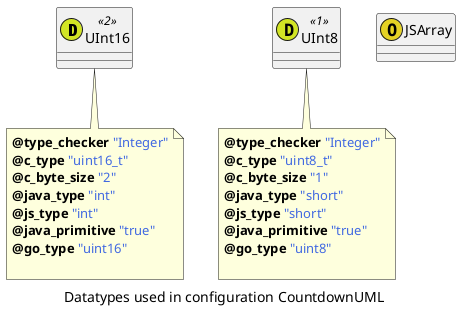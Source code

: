 @startuml
caption Datatypes used in configuration CountdownUML
class UInt16 <<(D,#D2E524)2>> {
}
note bottom of UInt16 : <b>@type_checker</b> <color:royalBlue>"Integer"</color>\n<b>@c_type</b> <color:royalBlue>"uint16_t"</color>\n<b>@c_byte_size</b> <color:royalBlue>"2"</color>\n<b>@java_type</b> <color:royalBlue>"int"</color>\n<b>@js_type</b> <color:royalBlue>"int"</color>\n<b>@java_primitive</b> <color:royalBlue>"true"</color>\n<b>@go_type</b> <color:royalBlue>"uint16"</color>\n
class UInt8 <<(D,#D2E524)1>> {
}
note bottom of UInt8 : <b>@type_checker</b> <color:royalBlue>"Integer"</color>\n<b>@c_type</b> <color:royalBlue>"uint8_t"</color>\n<b>@c_byte_size</b> <color:royalBlue>"1"</color>\n<b>@java_type</b> <color:royalBlue>"short"</color>\n<b>@js_type</b> <color:royalBlue>"short"</color>\n<b>@java_primitive</b> <color:royalBlue>"true"</color>\n<b>@go_type</b> <color:royalBlue>"uint8"</color>\n
class JSArray <<(O,#E5D224)>> {
}
@enduml
